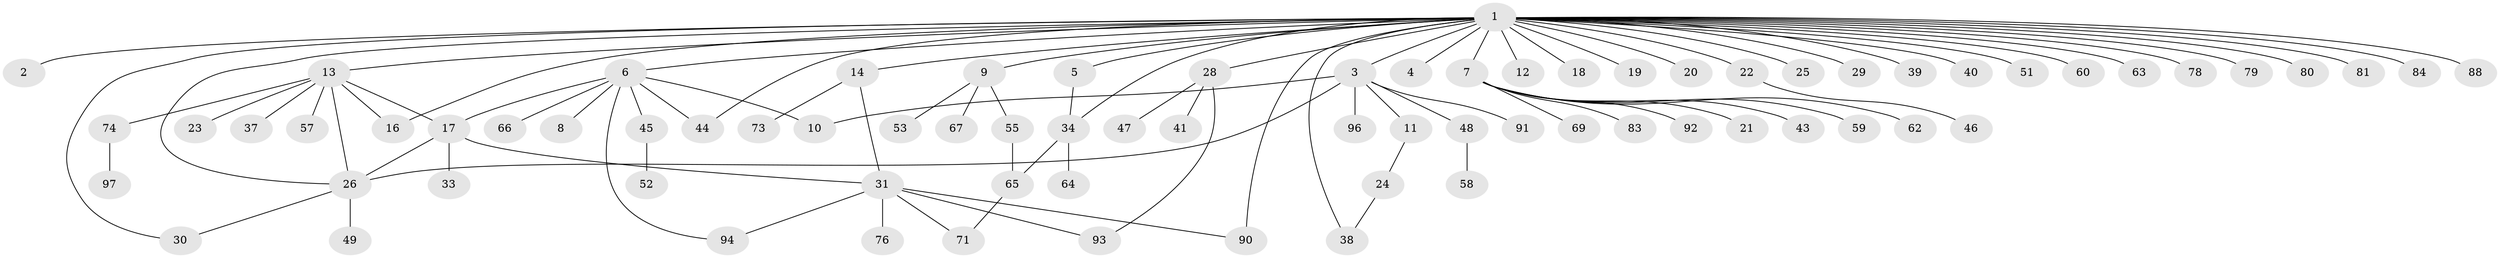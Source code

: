 // original degree distribution, {37: 0.010309278350515464, 1: 0.5979381443298969, 8: 0.020618556701030927, 2: 0.21649484536082475, 3: 0.05154639175257732, 9: 0.020618556701030927, 4: 0.041237113402061855, 5: 0.020618556701030927, 7: 0.020618556701030927}
// Generated by graph-tools (version 1.1) at 2025/41/03/06/25 10:41:52]
// undirected, 76 vertices, 91 edges
graph export_dot {
graph [start="1"]
  node [color=gray90,style=filled];
  1 [super="+36"];
  2;
  3 [super="+95"];
  4 [super="+27"];
  5 [super="+35"];
  6 [super="+86"];
  7 [super="+15"];
  8;
  9 [super="+56"];
  10;
  11;
  12;
  13 [super="+72"];
  14 [super="+50"];
  16 [super="+85"];
  17;
  18;
  19;
  20;
  21;
  22 [super="+32"];
  23;
  24;
  25;
  26 [super="+70"];
  28 [super="+42"];
  29;
  30;
  31 [super="+61"];
  33;
  34;
  37;
  38;
  39;
  40 [super="+75"];
  41;
  43;
  44;
  45;
  46;
  47;
  48;
  49;
  51;
  52;
  53 [super="+54"];
  55;
  57 [super="+87"];
  58 [super="+77"];
  59;
  60;
  62;
  63;
  64;
  65 [super="+68"];
  66;
  67;
  69 [super="+82"];
  71;
  73;
  74 [super="+89"];
  76;
  78;
  79;
  80;
  81;
  83;
  84;
  88;
  90;
  91;
  92;
  93;
  94;
  96;
  97;
  1 -- 2;
  1 -- 3;
  1 -- 4;
  1 -- 5;
  1 -- 6;
  1 -- 7 [weight=2];
  1 -- 9;
  1 -- 12;
  1 -- 13;
  1 -- 14;
  1 -- 16;
  1 -- 18;
  1 -- 19;
  1 -- 20;
  1 -- 22;
  1 -- 25;
  1 -- 26;
  1 -- 28;
  1 -- 29;
  1 -- 30;
  1 -- 34;
  1 -- 38;
  1 -- 39;
  1 -- 40;
  1 -- 44;
  1 -- 51;
  1 -- 60;
  1 -- 63;
  1 -- 78;
  1 -- 79;
  1 -- 80;
  1 -- 81;
  1 -- 84;
  1 -- 88;
  1 -- 90;
  3 -- 10;
  3 -- 11;
  3 -- 26;
  3 -- 48;
  3 -- 91;
  3 -- 96;
  5 -- 34;
  6 -- 8;
  6 -- 10;
  6 -- 17;
  6 -- 44;
  6 -- 45;
  6 -- 66;
  6 -- 94;
  7 -- 21;
  7 -- 69;
  7 -- 43;
  7 -- 83;
  7 -- 59;
  7 -- 92;
  7 -- 62;
  9 -- 53;
  9 -- 55;
  9 -- 67;
  11 -- 24;
  13 -- 16;
  13 -- 17;
  13 -- 23;
  13 -- 26;
  13 -- 37;
  13 -- 57;
  13 -- 74;
  14 -- 31;
  14 -- 73;
  17 -- 26;
  17 -- 31;
  17 -- 33;
  22 -- 46;
  24 -- 38;
  26 -- 30;
  26 -- 49;
  28 -- 41;
  28 -- 47;
  28 -- 93;
  31 -- 71;
  31 -- 76;
  31 -- 93;
  31 -- 94;
  31 -- 90;
  34 -- 64;
  34 -- 65;
  45 -- 52;
  48 -- 58;
  55 -- 65;
  65 -- 71;
  74 -- 97;
}
